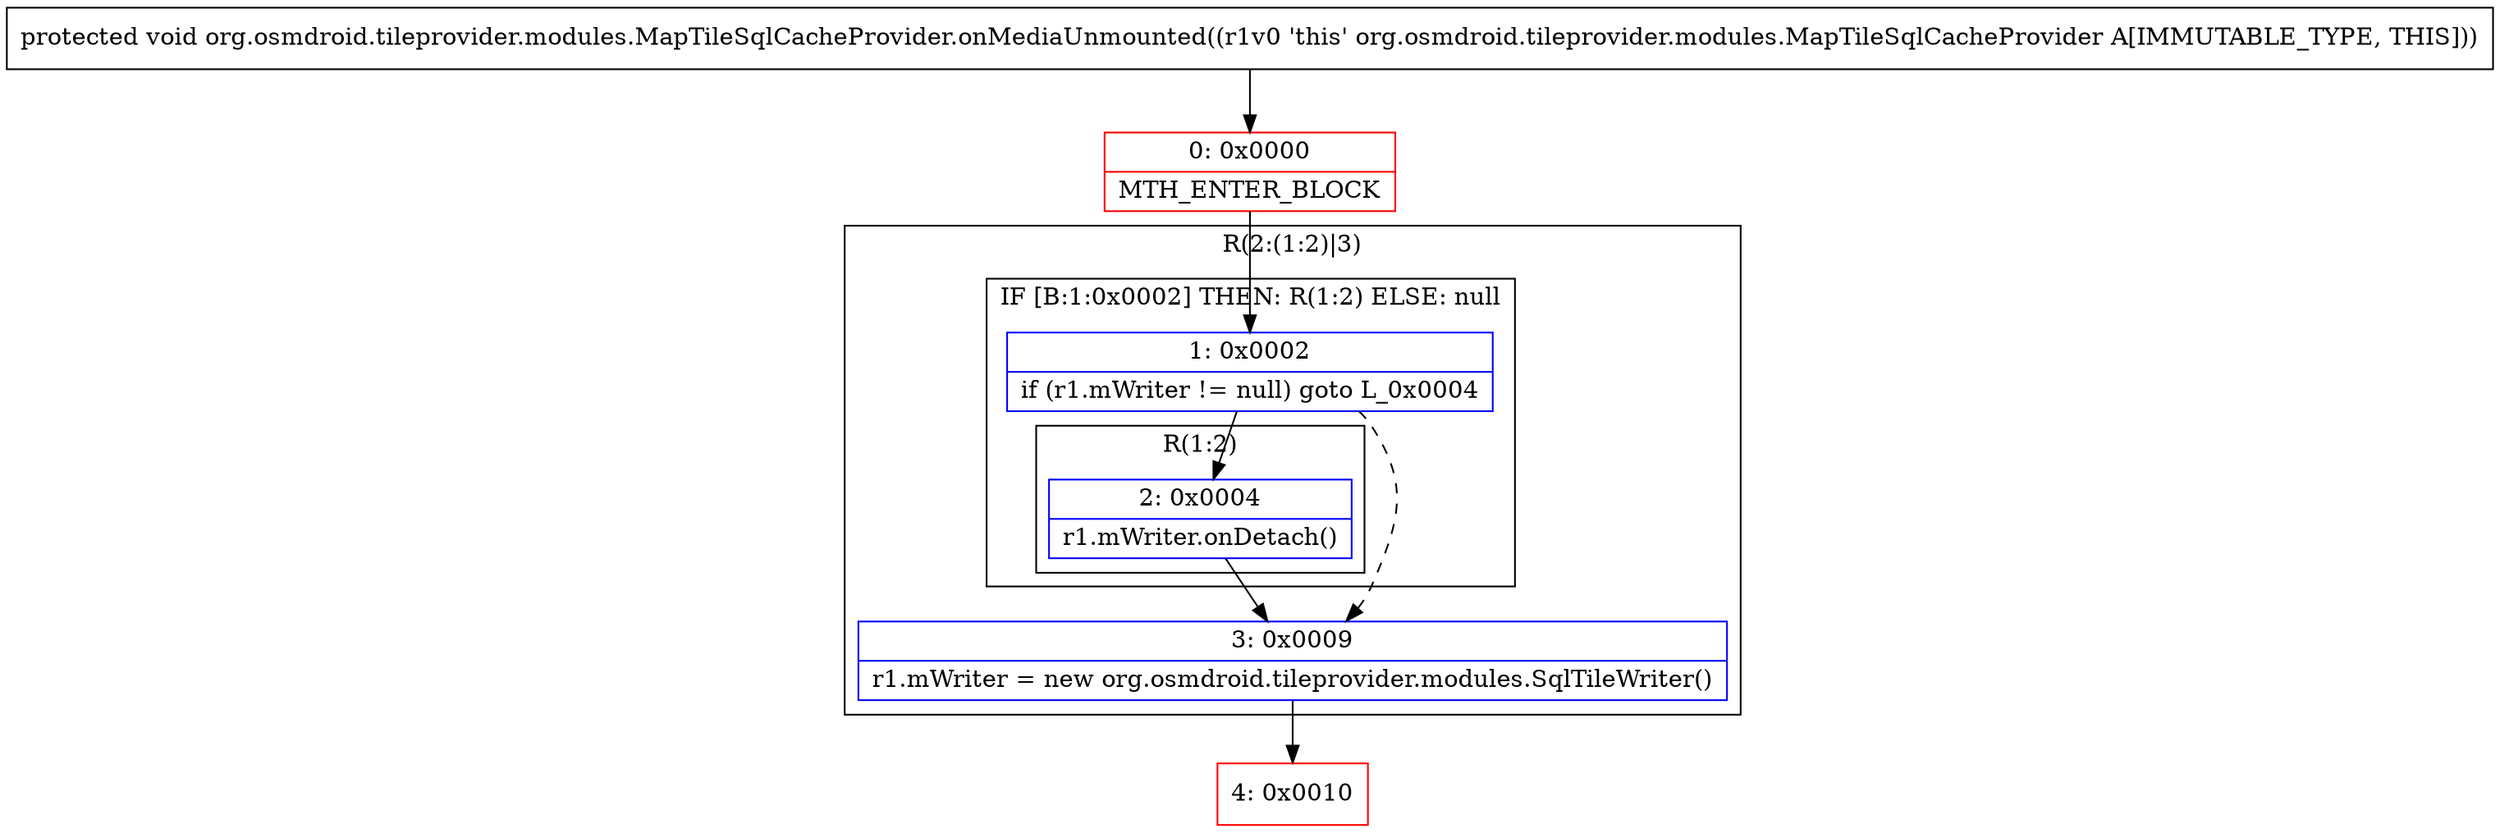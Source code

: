 digraph "CFG fororg.osmdroid.tileprovider.modules.MapTileSqlCacheProvider.onMediaUnmounted()V" {
subgraph cluster_Region_675131526 {
label = "R(2:(1:2)|3)";
node [shape=record,color=blue];
subgraph cluster_IfRegion_213701358 {
label = "IF [B:1:0x0002] THEN: R(1:2) ELSE: null";
node [shape=record,color=blue];
Node_1 [shape=record,label="{1\:\ 0x0002|if (r1.mWriter != null) goto L_0x0004\l}"];
subgraph cluster_Region_801115452 {
label = "R(1:2)";
node [shape=record,color=blue];
Node_2 [shape=record,label="{2\:\ 0x0004|r1.mWriter.onDetach()\l}"];
}
}
Node_3 [shape=record,label="{3\:\ 0x0009|r1.mWriter = new org.osmdroid.tileprovider.modules.SqlTileWriter()\l}"];
}
Node_0 [shape=record,color=red,label="{0\:\ 0x0000|MTH_ENTER_BLOCK\l}"];
Node_4 [shape=record,color=red,label="{4\:\ 0x0010}"];
MethodNode[shape=record,label="{protected void org.osmdroid.tileprovider.modules.MapTileSqlCacheProvider.onMediaUnmounted((r1v0 'this' org.osmdroid.tileprovider.modules.MapTileSqlCacheProvider A[IMMUTABLE_TYPE, THIS])) }"];
MethodNode -> Node_0;
Node_1 -> Node_2;
Node_1 -> Node_3[style=dashed];
Node_2 -> Node_3;
Node_3 -> Node_4;
Node_0 -> Node_1;
}

